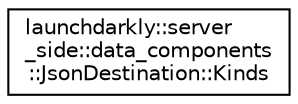 digraph "Graphical Class Hierarchy"
{
 // LATEX_PDF_SIZE
  edge [fontname="Helvetica",fontsize="10",labelfontname="Helvetica",labelfontsize="10"];
  node [fontname="Helvetica",fontsize="10",shape=record];
  rankdir="LR";
  Node0 [label="launchdarkly::server\l_side::data_components\l::JsonDestination::Kinds",height=0.2,width=0.4,color="black", fillcolor="white", style="filled",URL="$structlaunchdarkly_1_1server__side_1_1data__components_1_1JsonDestination_1_1Kinds.html",tooltip="These are public so they can be referenced in tests."];
}
